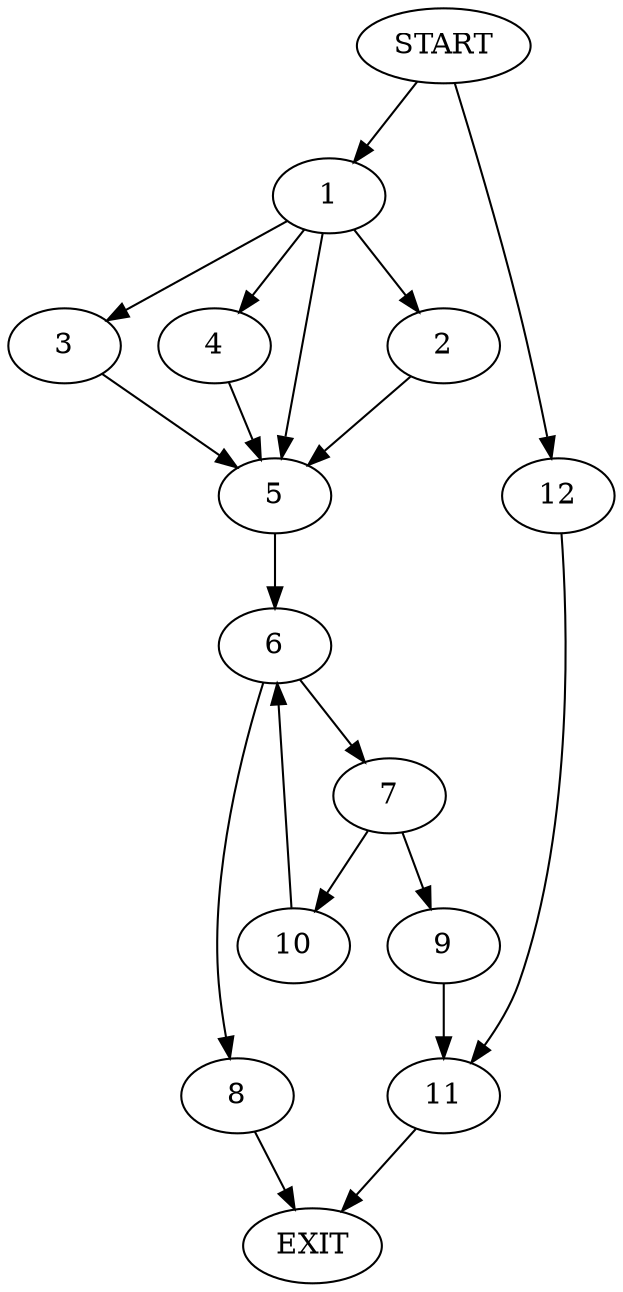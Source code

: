 digraph {
0 [label="START"]
13 [label="EXIT"]
0 -> 1
1 -> 2
1 -> 3
1 -> 4
1 -> 5
2 -> 5
4 -> 5
5 -> 6
3 -> 5
6 -> 7
6 -> 8
7 -> 9
7 -> 10
8 -> 13
10 -> 6
9 -> 11
11 -> 13
0 -> 12
12 -> 11
}
